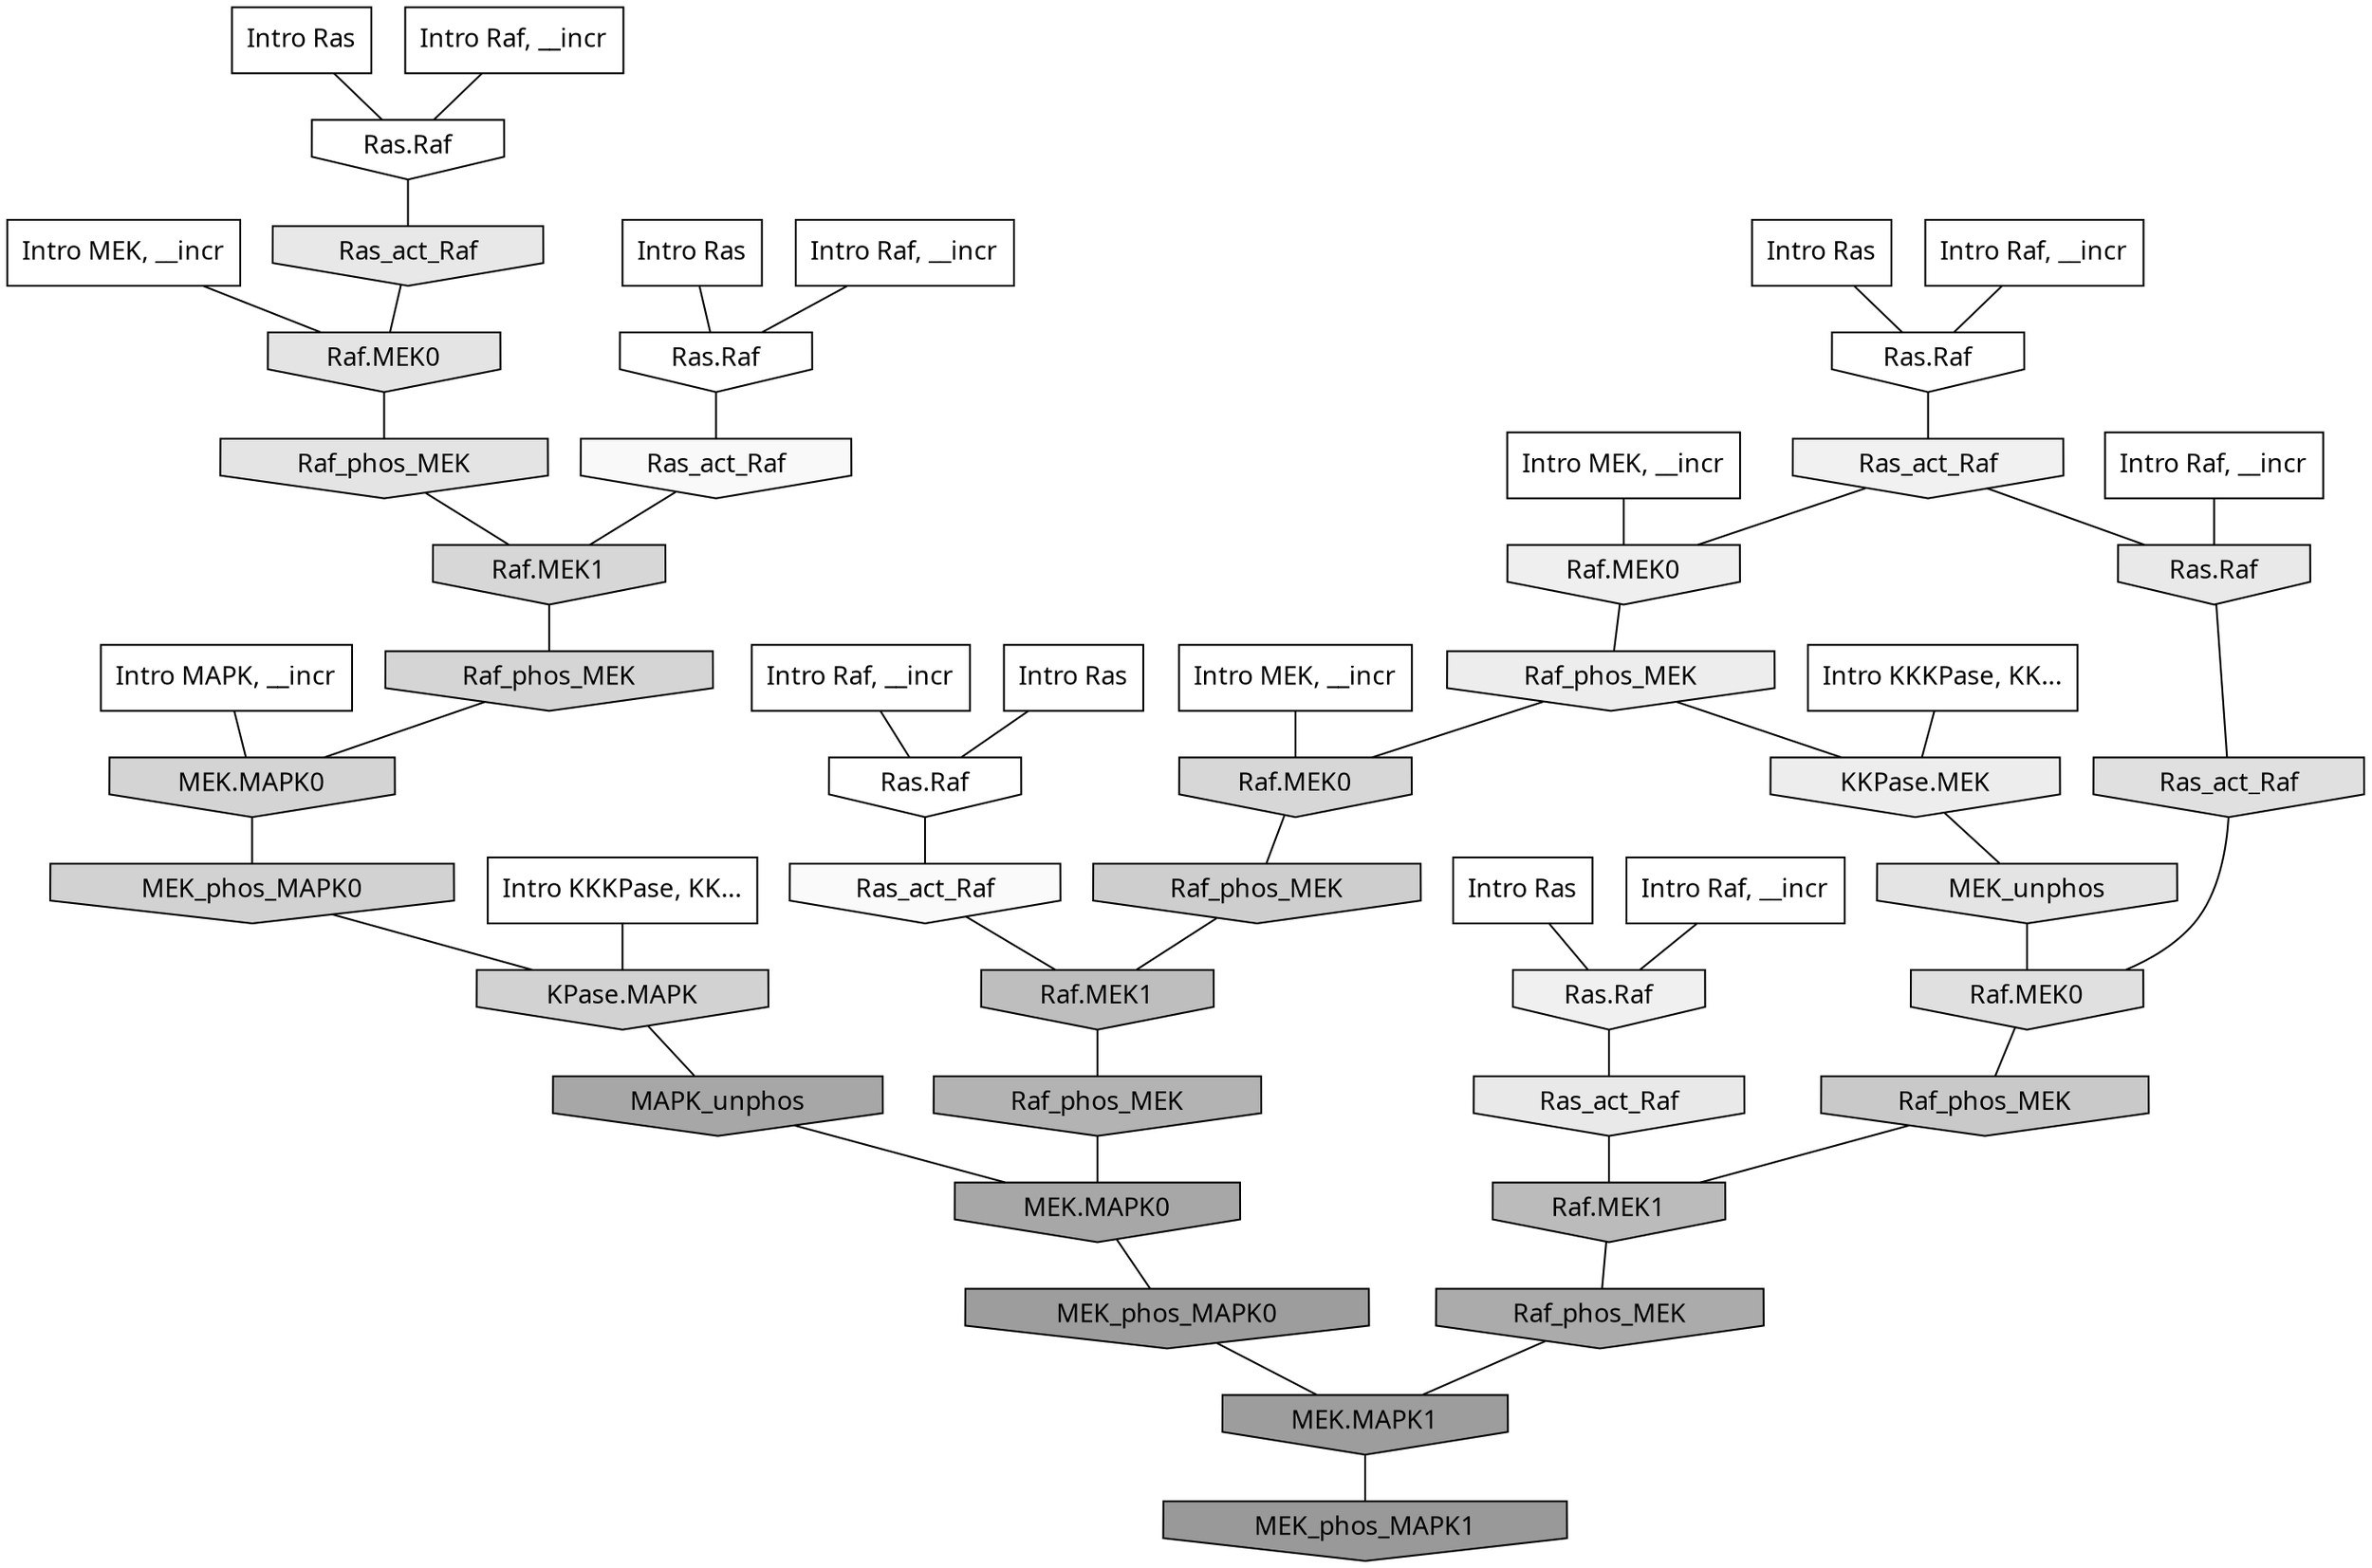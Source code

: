 digraph G{
  rankdir="TB";
  ranksep=0.30;
  node [fontname="CMU Serif"];
  edge [fontname="CMU Serif"];
  
  2 [label="Intro Ras", shape=rectangle, style=filled, fillcolor="0.000 0.000 1.000"]
  
  11 [label="Intro Ras", shape=rectangle, style=filled, fillcolor="0.000 0.000 1.000"]
  
  31 [label="Intro Ras", shape=rectangle, style=filled, fillcolor="0.000 0.000 1.000"]
  
  47 [label="Intro Ras", shape=rectangle, style=filled, fillcolor="0.000 0.000 1.000"]
  
  77 [label="Intro Ras", shape=rectangle, style=filled, fillcolor="0.000 0.000 1.000"]
  
  216 [label="Intro Raf, __incr", shape=rectangle, style=filled, fillcolor="0.000 0.000 1.000"]
  
  272 [label="Intro Raf, __incr", shape=rectangle, style=filled, fillcolor="0.000 0.000 1.000"]
  
  395 [label="Intro Raf, __incr", shape=rectangle, style=filled, fillcolor="0.000 0.000 1.000"]
  
  509 [label="Intro Raf, __incr", shape=rectangle, style=filled, fillcolor="0.000 0.000 1.000"]
  
  550 [label="Intro Raf, __incr", shape=rectangle, style=filled, fillcolor="0.000 0.000 1.000"]
  
  1038 [label="Intro Raf, __incr", shape=rectangle, style=filled, fillcolor="0.000 0.000 1.000"]
  
  1428 [label="Intro MEK, __incr", shape=rectangle, style=filled, fillcolor="0.000 0.000 1.000"]
  
  1718 [label="Intro MEK, __incr", shape=rectangle, style=filled, fillcolor="0.000 0.000 1.000"]
  
  1926 [label="Intro MEK, __incr", shape=rectangle, style=filled, fillcolor="0.000 0.000 1.000"]
  
  2864 [label="Intro MAPK, __incr", shape=rectangle, style=filled, fillcolor="0.000 0.000 1.000"]
  
  3103 [label="Intro KKKPase, KK...", shape=rectangle, style=filled, fillcolor="0.000 0.000 1.000"]
  
  3182 [label="Intro KKKPase, KK...", shape=rectangle, style=filled, fillcolor="0.000 0.000 1.000"]
  
  3227 [label="Ras.Raf", shape=invhouse, style=filled, fillcolor="0.000 0.000 1.000"]
  
  3270 [label="Ras.Raf", shape=invhouse, style=filled, fillcolor="0.000 0.000 1.000"]
  
  3273 [label="Ras.Raf", shape=invhouse, style=filled, fillcolor="0.000 0.000 1.000"]
  
  3322 [label="Ras.Raf", shape=invhouse, style=filled, fillcolor="0.000 0.000 0.999"]
  
  3512 [label="Ras_act_Raf", shape=invhouse, style=filled, fillcolor="0.000 0.000 0.977"]
  
  3560 [label="Ras_act_Raf", shape=invhouse, style=filled, fillcolor="0.000 0.000 0.974"]
  
  4133 [label="Ras_act_Raf", shape=invhouse, style=filled, fillcolor="0.000 0.000 0.944"]
  
  4185 [label="Ras.Raf", shape=invhouse, style=filled, fillcolor="0.000 0.000 0.941"]
  
  4282 [label="Raf.MEK0", shape=invhouse, style=filled, fillcolor="0.000 0.000 0.937"]
  
  4508 [label="Raf_phos_MEK", shape=invhouse, style=filled, fillcolor="0.000 0.000 0.927"]
  
  4512 [label="KKPase.MEK", shape=invhouse, style=filled, fillcolor="0.000 0.000 0.927"]
  
  4825 [label="Ras_act_Raf", shape=invhouse, style=filled, fillcolor="0.000 0.000 0.914"]
  
  4879 [label="Ras.Raf", shape=invhouse, style=filled, fillcolor="0.000 0.000 0.911"]
  
  4925 [label="Ras_act_Raf", shape=invhouse, style=filled, fillcolor="0.000 0.000 0.910"]
  
  5353 [label="Raf.MEK0", shape=invhouse, style=filled, fillcolor="0.000 0.000 0.893"]
  
  5354 [label="MEK_unphos", shape=invhouse, style=filled, fillcolor="0.000 0.000 0.893"]
  
  5367 [label="Raf_phos_MEK", shape=invhouse, style=filled, fillcolor="0.000 0.000 0.893"]
  
  5736 [label="Ras_act_Raf", shape=invhouse, style=filled, fillcolor="0.000 0.000 0.877"]
  
  5739 [label="Raf.MEK0", shape=invhouse, style=filled, fillcolor="0.000 0.000 0.877"]
  
  6949 [label="Raf.MEK0", shape=invhouse, style=filled, fillcolor="0.000 0.000 0.842"]
  
  6983 [label="Raf.MEK1", shape=invhouse, style=filled, fillcolor="0.000 0.000 0.841"]
  
  7377 [label="Raf_phos_MEK", shape=invhouse, style=filled, fillcolor="0.000 0.000 0.833"]
  
  7432 [label="MEK.MAPK0", shape=invhouse, style=filled, fillcolor="0.000 0.000 0.831"]
  
  7800 [label="MEK_phos_MAPK0", shape=invhouse, style=filled, fillcolor="0.000 0.000 0.824"]
  
  7894 [label="KPase.MAPK", shape=invhouse, style=filled, fillcolor="0.000 0.000 0.822"]
  
  8594 [label="Raf_phos_MEK", shape=invhouse, style=filled, fillcolor="0.000 0.000 0.807"]
  
  9791 [label="Raf_phos_MEK", shape=invhouse, style=filled, fillcolor="0.000 0.000 0.787"]
  
  13165 [label="Raf.MEK1", shape=invhouse, style=filled, fillcolor="0.000 0.000 0.745"]
  
  14633 [label="Raf.MEK1", shape=invhouse, style=filled, fillcolor="0.000 0.000 0.731"]
  
  16909 [label="Raf_phos_MEK", shape=invhouse, style=filled, fillcolor="0.000 0.000 0.700"]
  
  18247 [label="Raf_phos_MEK", shape=invhouse, style=filled, fillcolor="0.000 0.000 0.668"]
  
  18732 [label="MAPK_unphos", shape=invhouse, style=filled, fillcolor="0.000 0.000 0.655"]
  
  18733 [label="MEK.MAPK0", shape=invhouse, style=filled, fillcolor="0.000 0.000 0.655"]
  
  19879 [label="MEK_phos_MAPK0", shape=invhouse, style=filled, fillcolor="0.000 0.000 0.617"]
  
  19880 [label="MEK.MAPK1", shape=invhouse, style=filled, fillcolor="0.000 0.000 0.617"]
  
  20324 [label="MEK_phos_MAPK1", shape=invhouse, style=filled, fillcolor="0.000 0.000 0.600"]
  
  
  19880 -> 20324 [dir=none, color="0.000 0.000 0.000"] 
  19879 -> 19880 [dir=none, color="0.000 0.000 0.000"] 
  18733 -> 19879 [dir=none, color="0.000 0.000 0.000"] 
  18732 -> 18733 [dir=none, color="0.000 0.000 0.000"] 
  18247 -> 19880 [dir=none, color="0.000 0.000 0.000"] 
  16909 -> 18733 [dir=none, color="0.000 0.000 0.000"] 
  14633 -> 18247 [dir=none, color="0.000 0.000 0.000"] 
  13165 -> 16909 [dir=none, color="0.000 0.000 0.000"] 
  9791 -> 14633 [dir=none, color="0.000 0.000 0.000"] 
  8594 -> 13165 [dir=none, color="0.000 0.000 0.000"] 
  7894 -> 18732 [dir=none, color="0.000 0.000 0.000"] 
  7800 -> 7894 [dir=none, color="0.000 0.000 0.000"] 
  7432 -> 7800 [dir=none, color="0.000 0.000 0.000"] 
  7377 -> 7432 [dir=none, color="0.000 0.000 0.000"] 
  6983 -> 7377 [dir=none, color="0.000 0.000 0.000"] 
  6949 -> 8594 [dir=none, color="0.000 0.000 0.000"] 
  5739 -> 9791 [dir=none, color="0.000 0.000 0.000"] 
  5736 -> 5739 [dir=none, color="0.000 0.000 0.000"] 
  5367 -> 6983 [dir=none, color="0.000 0.000 0.000"] 
  5354 -> 5739 [dir=none, color="0.000 0.000 0.000"] 
  5353 -> 5367 [dir=none, color="0.000 0.000 0.000"] 
  4925 -> 5353 [dir=none, color="0.000 0.000 0.000"] 
  4879 -> 5736 [dir=none, color="0.000 0.000 0.000"] 
  4825 -> 14633 [dir=none, color="0.000 0.000 0.000"] 
  4512 -> 5354 [dir=none, color="0.000 0.000 0.000"] 
  4508 -> 4512 [dir=none, color="0.000 0.000 0.000"] 
  4508 -> 6949 [dir=none, color="0.000 0.000 0.000"] 
  4282 -> 4508 [dir=none, color="0.000 0.000 0.000"] 
  4185 -> 4825 [dir=none, color="0.000 0.000 0.000"] 
  4133 -> 4282 [dir=none, color="0.000 0.000 0.000"] 
  4133 -> 4879 [dir=none, color="0.000 0.000 0.000"] 
  3560 -> 6983 [dir=none, color="0.000 0.000 0.000"] 
  3512 -> 13165 [dir=none, color="0.000 0.000 0.000"] 
  3322 -> 3560 [dir=none, color="0.000 0.000 0.000"] 
  3273 -> 4925 [dir=none, color="0.000 0.000 0.000"] 
  3270 -> 3512 [dir=none, color="0.000 0.000 0.000"] 
  3227 -> 4133 [dir=none, color="0.000 0.000 0.000"] 
  3182 -> 4512 [dir=none, color="0.000 0.000 0.000"] 
  3103 -> 7894 [dir=none, color="0.000 0.000 0.000"] 
  2864 -> 7432 [dir=none, color="0.000 0.000 0.000"] 
  1926 -> 6949 [dir=none, color="0.000 0.000 0.000"] 
  1718 -> 5353 [dir=none, color="0.000 0.000 0.000"] 
  1428 -> 4282 [dir=none, color="0.000 0.000 0.000"] 
  1038 -> 4185 [dir=none, color="0.000 0.000 0.000"] 
  550 -> 3322 [dir=none, color="0.000 0.000 0.000"] 
  509 -> 3227 [dir=none, color="0.000 0.000 0.000"] 
  395 -> 3270 [dir=none, color="0.000 0.000 0.000"] 
  272 -> 4879 [dir=none, color="0.000 0.000 0.000"] 
  216 -> 3273 [dir=none, color="0.000 0.000 0.000"] 
  77 -> 3273 [dir=none, color="0.000 0.000 0.000"] 
  47 -> 3227 [dir=none, color="0.000 0.000 0.000"] 
  31 -> 3270 [dir=none, color="0.000 0.000 0.000"] 
  11 -> 4185 [dir=none, color="0.000 0.000 0.000"] 
  2 -> 3322 [dir=none, color="0.000 0.000 0.000"] 
  
  }
